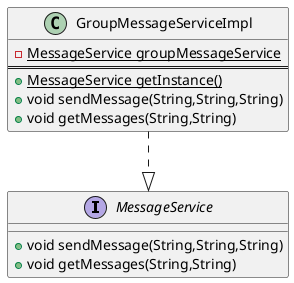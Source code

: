 @startuml
'https://plantuml.com/class-diagram

interface MessageService{
+void sendMessage(String,String,String)
+void getMessages(String,String)
}

class GroupMessageServiceImpl {
-{static} MessageService groupMessageService
==
+{static} MessageService getInstance()
+void sendMessage(String,String,String)
+void getMessages(String,String)
}

GroupMessageServiceImpl ..|> MessageService
@enduml